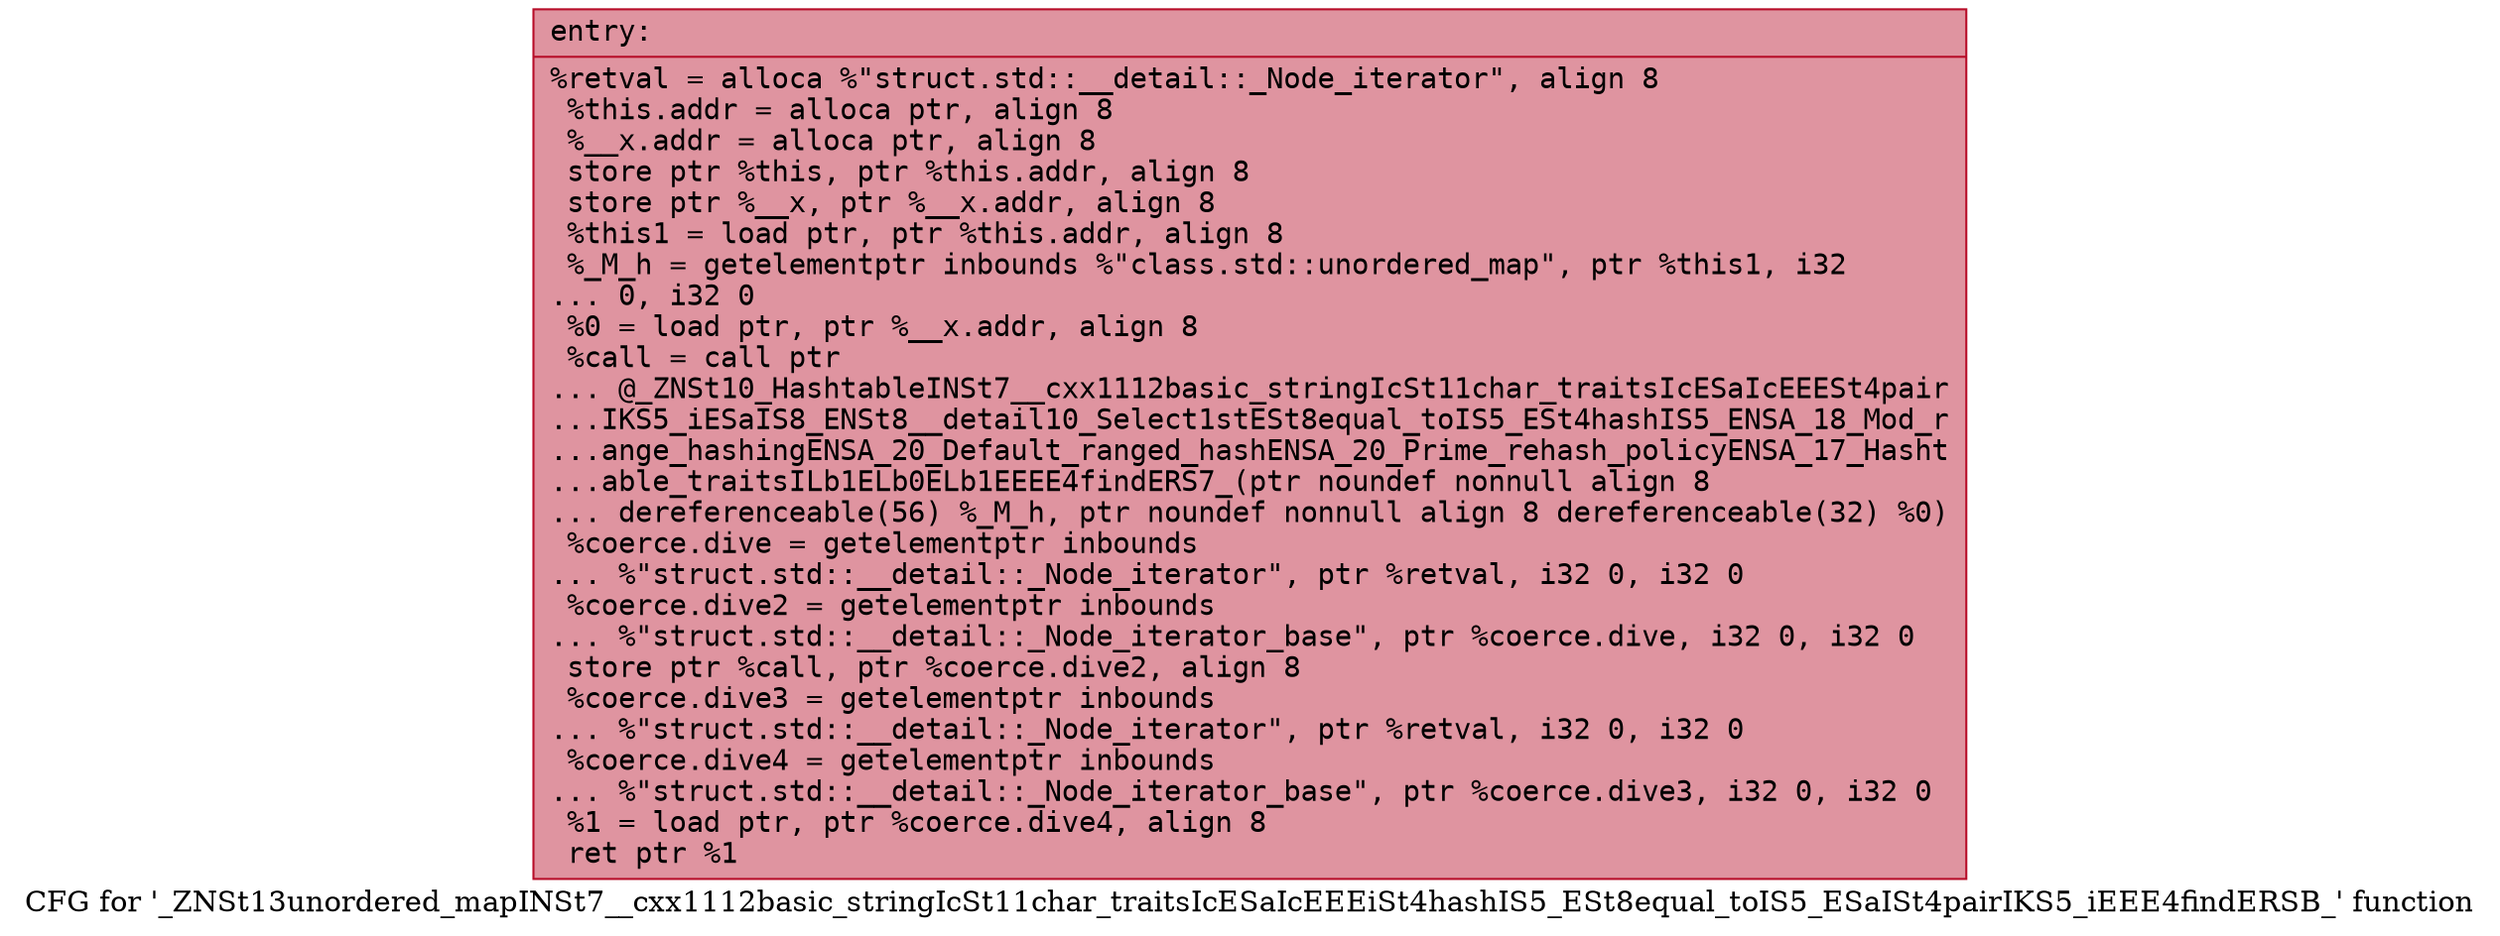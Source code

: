 digraph "CFG for '_ZNSt13unordered_mapINSt7__cxx1112basic_stringIcSt11char_traitsIcESaIcEEEiSt4hashIS5_ESt8equal_toIS5_ESaISt4pairIKS5_iEEE4findERSB_' function" {
	label="CFG for '_ZNSt13unordered_mapINSt7__cxx1112basic_stringIcSt11char_traitsIcESaIcEEEiSt4hashIS5_ESt8equal_toIS5_ESaISt4pairIKS5_iEEE4findERSB_' function";

	Node0x55bfca07bff0 [shape=record,color="#b70d28ff", style=filled, fillcolor="#b70d2870" fontname="Courier",label="{entry:\l|  %retval = alloca %\"struct.std::__detail::_Node_iterator\", align 8\l  %this.addr = alloca ptr, align 8\l  %__x.addr = alloca ptr, align 8\l  store ptr %this, ptr %this.addr, align 8\l  store ptr %__x, ptr %__x.addr, align 8\l  %this1 = load ptr, ptr %this.addr, align 8\l  %_M_h = getelementptr inbounds %\"class.std::unordered_map\", ptr %this1, i32\l... 0, i32 0\l  %0 = load ptr, ptr %__x.addr, align 8\l  %call = call ptr\l... @_ZNSt10_HashtableINSt7__cxx1112basic_stringIcSt11char_traitsIcESaIcEEESt4pair\l...IKS5_iESaIS8_ENSt8__detail10_Select1stESt8equal_toIS5_ESt4hashIS5_ENSA_18_Mod_r\l...ange_hashingENSA_20_Default_ranged_hashENSA_20_Prime_rehash_policyENSA_17_Hasht\l...able_traitsILb1ELb0ELb1EEEE4findERS7_(ptr noundef nonnull align 8\l... dereferenceable(56) %_M_h, ptr noundef nonnull align 8 dereferenceable(32) %0)\l  %coerce.dive = getelementptr inbounds\l... %\"struct.std::__detail::_Node_iterator\", ptr %retval, i32 0, i32 0\l  %coerce.dive2 = getelementptr inbounds\l... %\"struct.std::__detail::_Node_iterator_base\", ptr %coerce.dive, i32 0, i32 0\l  store ptr %call, ptr %coerce.dive2, align 8\l  %coerce.dive3 = getelementptr inbounds\l... %\"struct.std::__detail::_Node_iterator\", ptr %retval, i32 0, i32 0\l  %coerce.dive4 = getelementptr inbounds\l... %\"struct.std::__detail::_Node_iterator_base\", ptr %coerce.dive3, i32 0, i32 0\l  %1 = load ptr, ptr %coerce.dive4, align 8\l  ret ptr %1\l}"];
}
